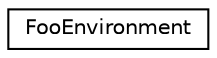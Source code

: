 digraph "类继承关系图"
{
  edge [fontname="Helvetica",fontsize="10",labelfontname="Helvetica",labelfontsize="10"];
  node [fontname="Helvetica",fontsize="10",shape=record];
  rankdir="LR";
  Node0 [label="FooEnvironment",height=0.2,width=0.4,color="black", fillcolor="white", style="filled",URL="$class_foo_environment.html"];
}
